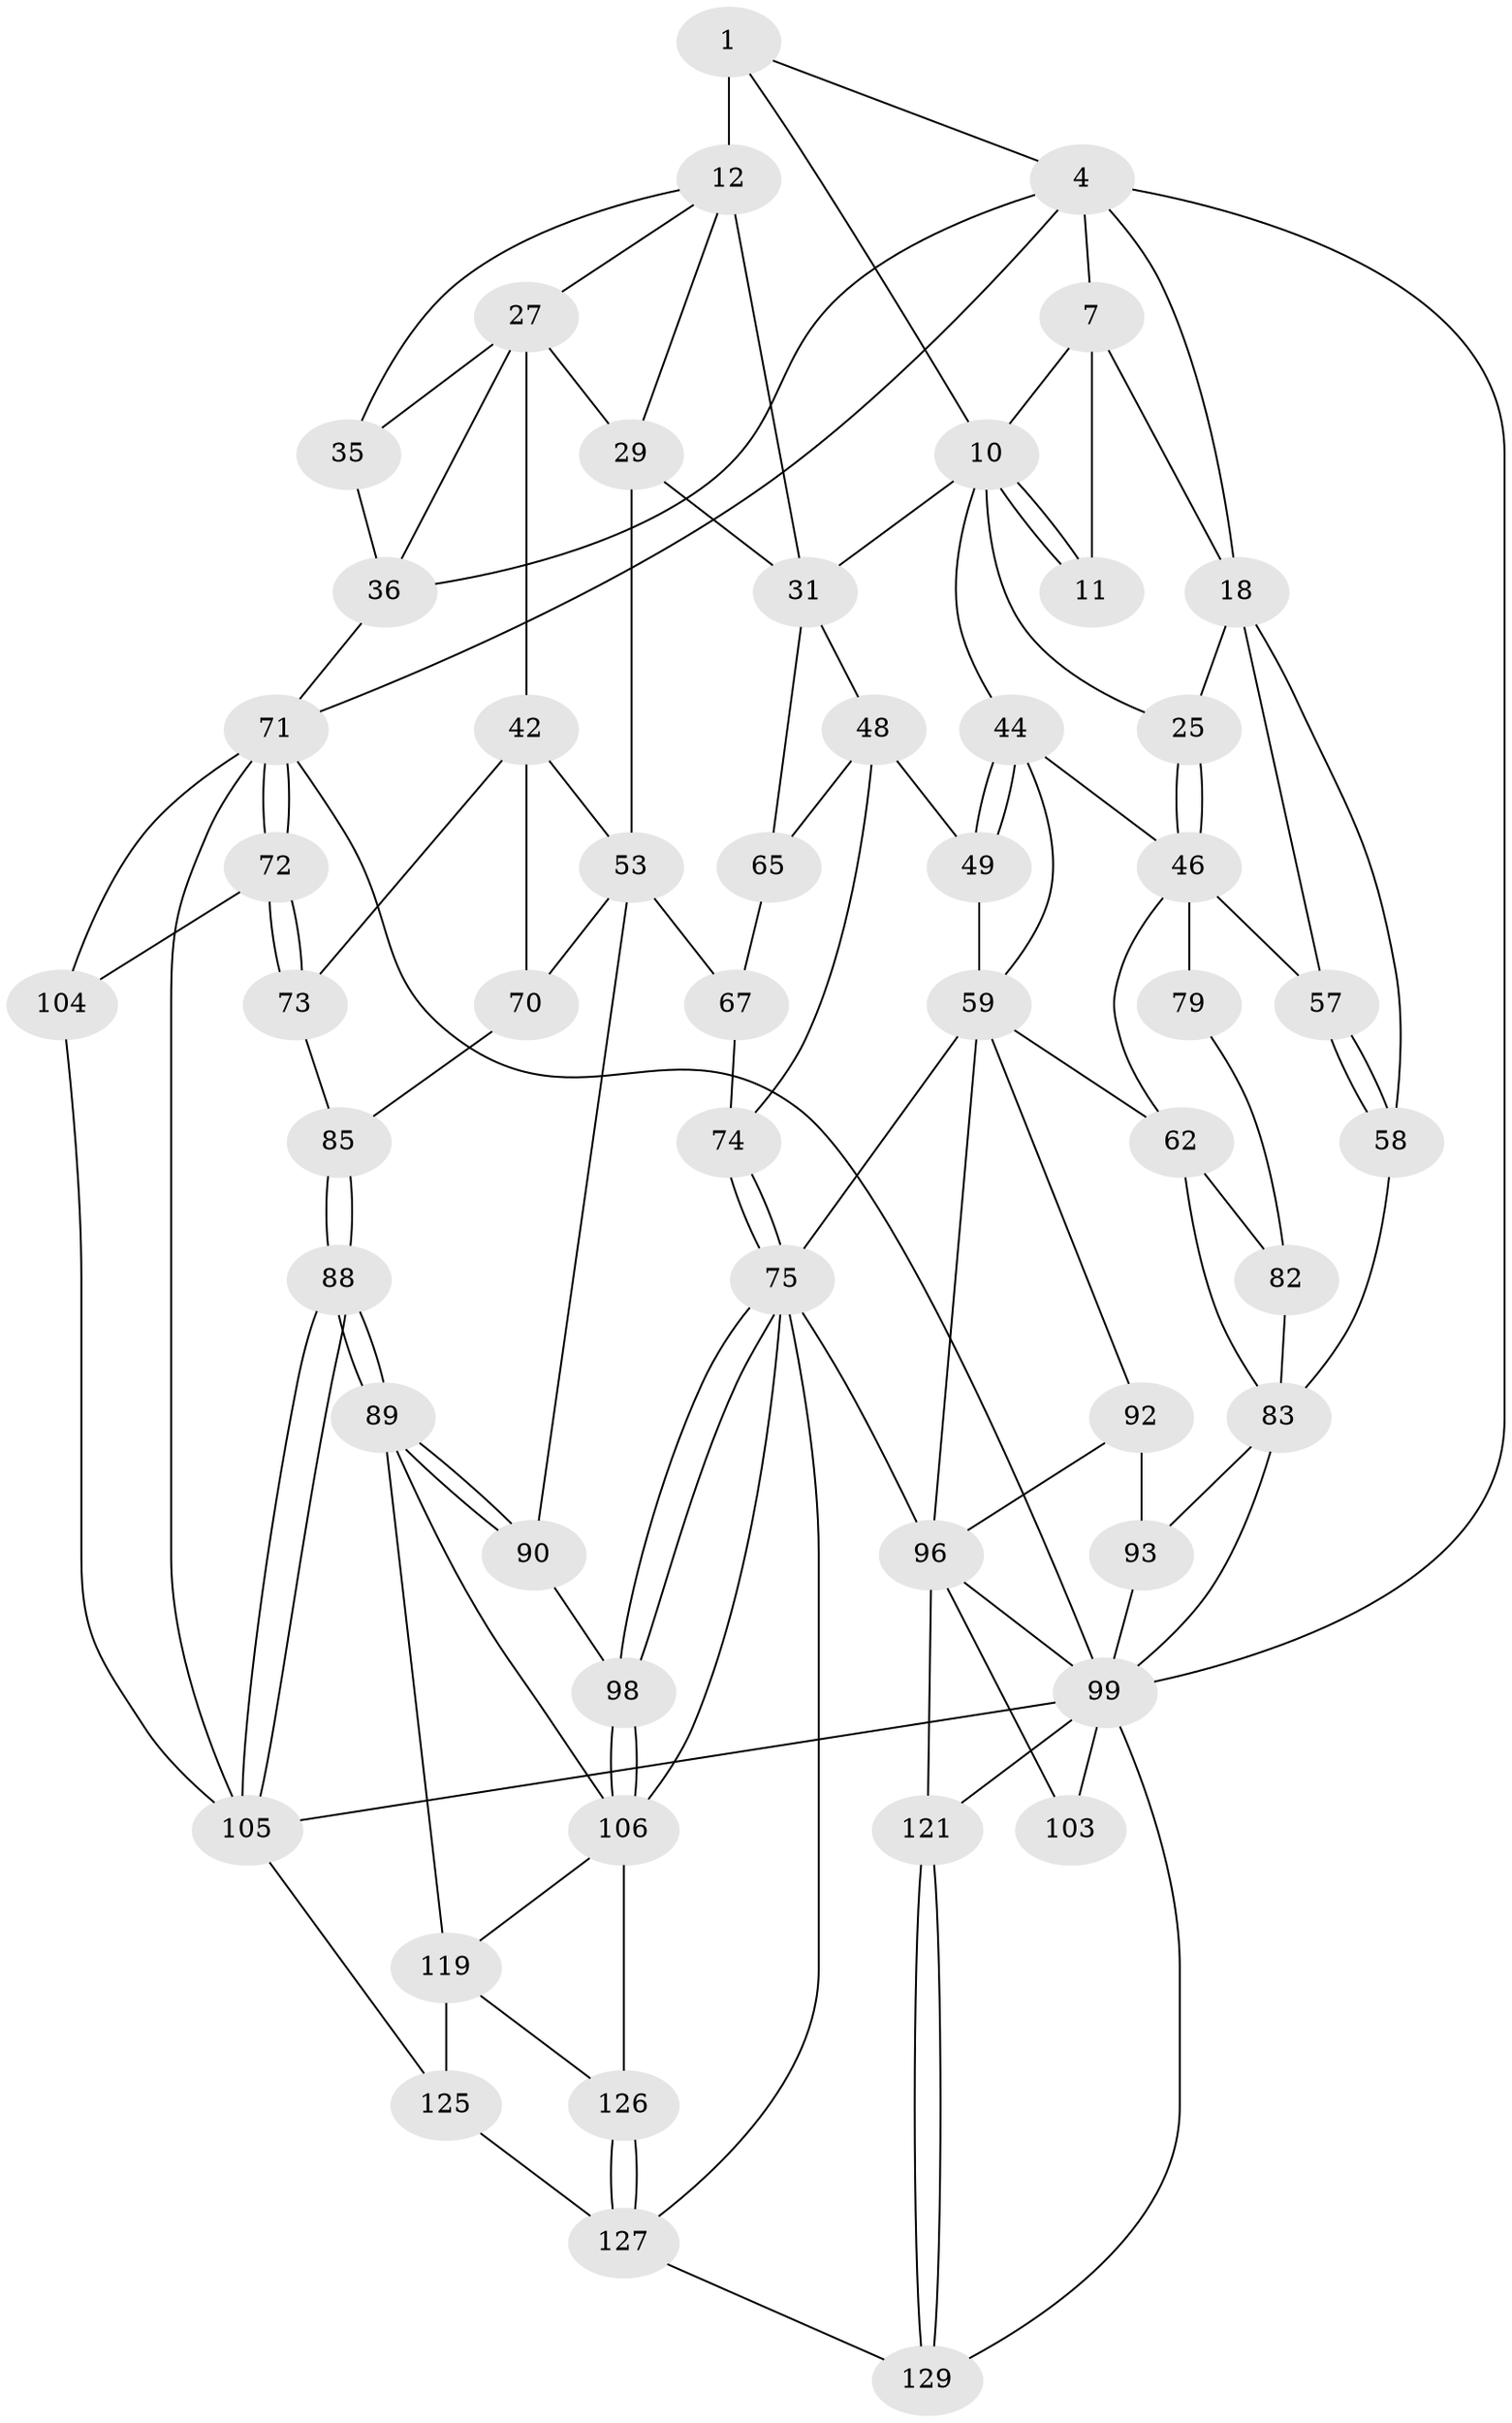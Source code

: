 // original degree distribution, {3: 0.022556390977443608, 4: 0.20300751879699247, 5: 0.5789473684210527, 6: 0.19548872180451127}
// Generated by graph-tools (version 1.1) at 2025/21/03/04/25 18:21:03]
// undirected, 53 vertices, 119 edges
graph export_dot {
graph [start="1"]
  node [color=gray90,style=filled];
  1 [pos="+0.4144539534957852+0",super="+2+9"];
  4 [pos="+1+0",super="+5"];
  7 [pos="+0+0",super="+16+8"];
  10 [pos="+0.27518932297335524+0.14590250248040063",super="+21"];
  11 [pos="+0.25969549272538484+0.12637287570325148"];
  12 [pos="+0.6056189989418989+0.02999041742441565",super="+15+13"];
  18 [pos="+0.08431736098317001+0.10600909032241718",super="+23+19"];
  25 [pos="+0.19271311234842448+0.2844261195350797"];
  27 [pos="+0.8271075670839564+0.17733068308035313",super="+28+38"];
  29 [pos="+0.6813244287131013+0.2443686236854684",super="+50+30"];
  31 [pos="+0.4613090221651061+0.16882494719600177",super="+32+34"];
  35 [pos="+0.9147024976234229+0.09458307323121262",super="+37"];
  36 [pos="+1+0.1450271056996688",super="+39"];
  42 [pos="+0.9388643789474533+0.33943596463752806",super="+69+43"];
  44 [pos="+0.33920025620778127+0.3507853746283294",super="+45"];
  46 [pos="+0.1871785172855968+0.3112699199985917",super="+55"];
  48 [pos="+0.42911636794314667+0.38844129551705076",super="+66"];
  49 [pos="+0.42059570424040965+0.3894463109283099"];
  53 [pos="+0.6950290382335714+0.4254129870520339",super="+54+78"];
  57 [pos="+0+0.3504555188881576"];
  58 [pos="+0+0.35162538693030776"];
  59 [pos="+0.2877124877978608+0.49107039057195784",super="+60+64"];
  62 [pos="+0.20499938685329494+0.5230223770352321",super="+81"];
  65 [pos="+0.5348825568785847+0.4191200722272146"];
  67 [pos="+0.5961883695160379+0.5467899134952169",super="+68"];
  70 [pos="+0.7957530405112889+0.4801868069767397",super="+77"];
  71 [pos="+1+0.676127662098904",super="+94"];
  72 [pos="+1+0.6708259433094593"];
  73 [pos="+0.9038611795116074+0.5256772450096302"];
  74 [pos="+0.48025985951726646+0.5623042712052617"];
  75 [pos="+0.47084120153358483+0.5712868594669929",super="+76"];
  79 [pos="+0.08797207825950795+0.488671436919355"];
  82 [pos="+0.09414108575498932+0.513160662600124"];
  83 [pos="+0.08338292678161778+0.5411436490671165",super="+91+84"];
  85 [pos="+0.7842216795739284+0.6060588885383231"];
  88 [pos="+0.7508842202916907+0.6988043841254095"];
  89 [pos="+0.7320825631330391+0.6981749002422513",super="+116"];
  90 [pos="+0.677339532867797+0.6705763934802617"];
  92 [pos="+0.18946893407229928+0.6328302891162024"];
  93 [pos="+0.10358974085827592+0.6042398906143002"];
  96 [pos="+0.22856554701950368+0.6922124041542373",super="+97+111"];
  98 [pos="+0.5867259044528034+0.7074224052807367"];
  99 [pos="+0+0.6421116457690095",super="+102+100"];
  103 [pos="+0.11365255144830344+0.7105097177388616"];
  104 [pos="+0.8499658027671569+0.7504594386788271"];
  105 [pos="+0.8245327544731965+0.7432508727264491",super="+124"];
  106 [pos="+0.5078432938980326+0.7624326697201844",super="+118+107"];
  119 [pos="+0.6159378133008259+0.8611971298223651",super="+123+120"];
  121 [pos="+0.2757361558018007+0.8433476394950317",super="+122"];
  125 [pos="+0.6588742064956996+0.9486150589317605"];
  126 [pos="+0.5337019083006451+0.8142825117839991"];
  127 [pos="+0.5377618919673937+0.9128160782624481",super="+128"];
  129 [pos="+0.36329820910365124+0.9970832066589242"];
  1 -- 12 [weight=3];
  1 -- 4;
  1 -- 10;
  4 -- 36;
  4 -- 7;
  4 -- 18;
  4 -- 99;
  4 -- 71;
  7 -- 18;
  7 -- 10;
  7 -- 11 [weight=2];
  10 -- 11;
  10 -- 11;
  10 -- 25;
  10 -- 44;
  10 -- 31;
  12 -- 27;
  12 -- 35;
  12 -- 29;
  12 -- 31;
  18 -- 25;
  18 -- 57;
  18 -- 58;
  25 -- 46;
  25 -- 46;
  27 -- 29;
  27 -- 42 [weight=2];
  27 -- 36;
  27 -- 35;
  29 -- 53;
  29 -- 31 [weight=2];
  31 -- 48;
  31 -- 65;
  35 -- 36;
  36 -- 71;
  42 -- 73;
  42 -- 70 [weight=2];
  42 -- 53;
  44 -- 49;
  44 -- 49;
  44 -- 59;
  44 -- 46;
  46 -- 62;
  46 -- 57;
  46 -- 79 [weight=2];
  48 -- 49;
  48 -- 65;
  48 -- 74;
  49 -- 59;
  53 -- 67 [weight=2];
  53 -- 90;
  53 -- 70;
  57 -- 58;
  57 -- 58;
  58 -- 83;
  59 -- 96;
  59 -- 62;
  59 -- 92;
  59 -- 75 [weight=3];
  62 -- 82;
  62 -- 83;
  65 -- 67;
  67 -- 74;
  70 -- 85;
  71 -- 72;
  71 -- 72;
  71 -- 99;
  71 -- 104;
  71 -- 105;
  72 -- 73;
  72 -- 73;
  72 -- 104;
  73 -- 85;
  74 -- 75;
  74 -- 75;
  75 -- 98;
  75 -- 98;
  75 -- 96;
  75 -- 127;
  75 -- 106;
  79 -- 82;
  82 -- 83;
  83 -- 93;
  83 -- 99;
  85 -- 88;
  85 -- 88;
  88 -- 89;
  88 -- 89;
  88 -- 105;
  88 -- 105;
  89 -- 90;
  89 -- 90;
  89 -- 106;
  89 -- 119 [weight=2];
  90 -- 98;
  92 -- 93;
  92 -- 96;
  93 -- 99;
  96 -- 103 [weight=2];
  96 -- 121 [weight=2];
  96 -- 99;
  98 -- 106;
  98 -- 106;
  99 -- 103;
  99 -- 129;
  99 -- 105;
  99 -- 121;
  104 -- 105;
  105 -- 125;
  106 -- 119;
  106 -- 126;
  119 -- 125;
  119 -- 126;
  121 -- 129;
  121 -- 129;
  125 -- 127;
  126 -- 127;
  126 -- 127;
  127 -- 129;
}
